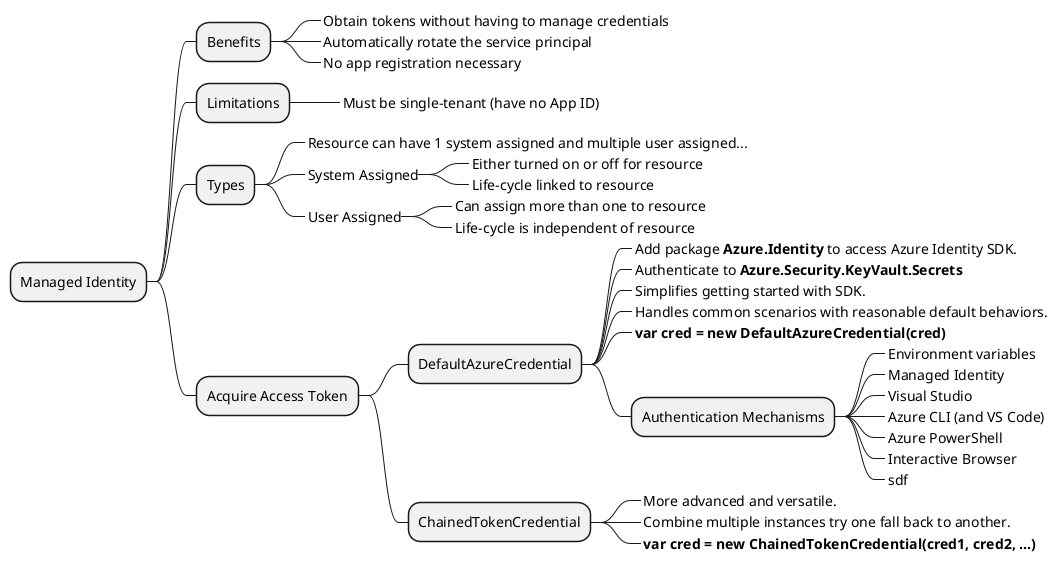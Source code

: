 @startmindmap "Managed Identity"

+ Managed Identity

++ Benefits
+++_ Obtain tokens without having to manage credentials
+++_ Automatically rotate the service principal
+++_ No app registration necessary
++ Limitations
+++_ Must be single-tenant (have no App ID)

++ Types
+++_ Resource can have 1 system assigned and multiple user assigned...
+++_ System Assigned
++++_ Either turned on or off for resource
++++_ Life-cycle linked to resource
+++_ User Assigned
++++_ Can assign more than one to resource
++++_ Life-cycle is independent of resource

++ Acquire Access Token
+++ DefaultAzureCredential
++++_ Add package **Azure.Identity** to access Azure Identity SDK.
++++_ Authenticate to **Azure.Security.KeyVault.Secrets**
++++_ Simplifies getting started with SDK.
++++_ Handles common scenarios with reasonable default behaviors.
++++_ **var cred = new DefaultAzureCredential(cred)**
++++ Authentication Mechanisms
+++++_ Environment variables
+++++_ Managed Identity
+++++_ Visual Studio
+++++_ Azure CLI (and VS Code)
+++++_ Azure PowerShell
+++++_ Interactive Browser
+++++_ sdf
+++ ChainedTokenCredential
++++_ More advanced and versatile.
++++_ Combine multiple instances try one fall back to another.
++++_ **var cred = new ChainedTokenCredential(cred1, cred2, ...)**

@endmindmap
